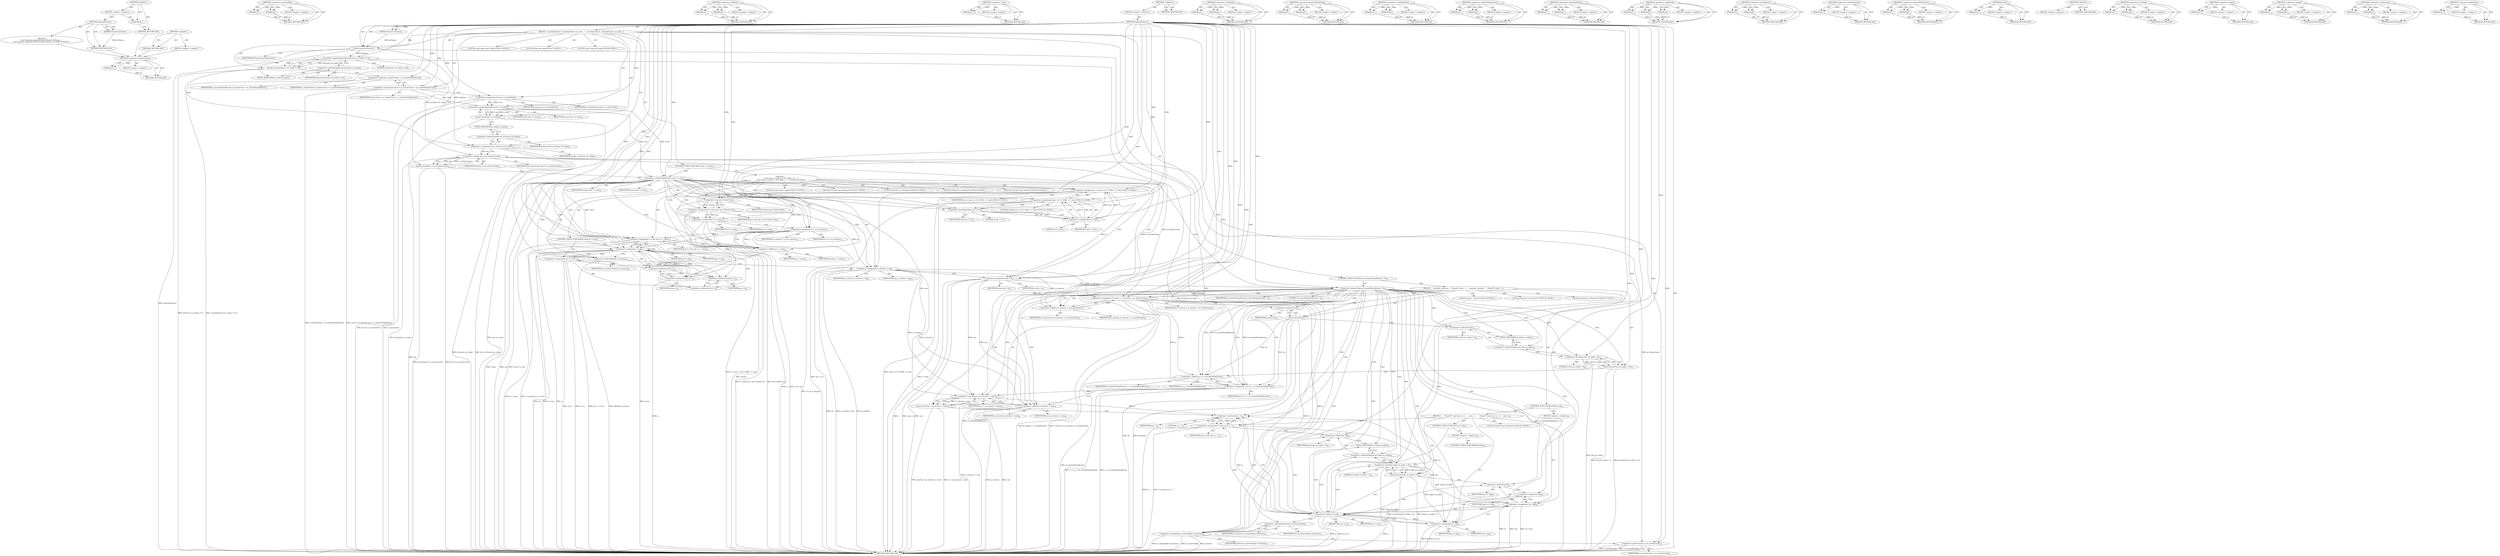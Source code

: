 digraph "&lt;global&gt;" {
vulnerable_281 [label=<(METHOD,&lt;operator&gt;.preIncrement)>];
vulnerable_282 [label=<(PARAM,p1)>];
vulnerable_283 [label=<(BLOCK,&lt;empty&gt;,&lt;empty&gt;)>];
vulnerable_284 [label=<(METHOD_RETURN,ANY)>];
vulnerable_261 [label=<(METHOD,&lt;operator&gt;.greaterThan)>];
vulnerable_262 [label=<(PARAM,p1)>];
vulnerable_263 [label=<(PARAM,p2)>];
vulnerable_264 [label=<(BLOCK,&lt;empty&gt;,&lt;empty&gt;)>];
vulnerable_265 [label=<(METHOD_RETURN,ANY)>];
vulnerable_214 [label=<(METHOD,&lt;operator&gt;.addition)>];
vulnerable_215 [label=<(PARAM,p1)>];
vulnerable_216 [label=<(PARAM,p2)>];
vulnerable_217 [label=<(BLOCK,&lt;empty&gt;,&lt;empty&gt;)>];
vulnerable_218 [label=<(METHOD_RETURN,ANY)>];
vulnerable_240 [label=<(METHOD,&lt;operator&gt;.new)>];
vulnerable_241 [label=<(PARAM,p1)>];
vulnerable_242 [label=<(BLOCK,&lt;empty&gt;,&lt;empty&gt;)>];
vulnerable_243 [label=<(METHOD_RETURN,ANY)>];
vulnerable_6 [label=<(METHOD,&lt;global&gt;)<SUB>1</SUB>>];
vulnerable_7 [label=<(BLOCK,&lt;empty&gt;,&lt;empty&gt;)<SUB>1</SUB>>];
vulnerable_8 [label=<(METHOD,AppendCluster)<SUB>1</SUB>>];
vulnerable_9 [label=<(PARAM,Cluster* pCluster)<SUB>1</SUB>>];
vulnerable_10 [label=<(BLOCK,{
  assert(pCluster);
  assert(pCluster-&gt;m_inde...,{
  assert(pCluster);
  assert(pCluster-&gt;m_inde...)<SUB>1</SUB>>];
vulnerable_11 [label=<(assert,assert(pCluster))<SUB>2</SUB>>];
vulnerable_12 [label=<(IDENTIFIER,pCluster,assert(pCluster))<SUB>2</SUB>>];
vulnerable_13 [label=<(assert,assert(pCluster-&gt;m_index &gt;= 0))<SUB>3</SUB>>];
vulnerable_14 [label=<(&lt;operator&gt;.greaterEqualsThan,pCluster-&gt;m_index &gt;= 0)<SUB>3</SUB>>];
vulnerable_15 [label=<(&lt;operator&gt;.indirectFieldAccess,pCluster-&gt;m_index)<SUB>3</SUB>>];
vulnerable_16 [label=<(IDENTIFIER,pCluster,pCluster-&gt;m_index &gt;= 0)<SUB>3</SUB>>];
vulnerable_17 [label=<(FIELD_IDENTIFIER,m_index,m_index)<SUB>3</SUB>>];
vulnerable_18 [label=<(LITERAL,0,pCluster-&gt;m_index &gt;= 0)<SUB>3</SUB>>];
vulnerable_19 [label="<(LOCAL,const long count: long)<SUB>5</SUB>>"];
vulnerable_20 [label=<(&lt;operator&gt;.assignment,count = m_clusterCount + m_clusterPreloadCount)<SUB>5</SUB>>];
vulnerable_21 [label=<(IDENTIFIER,count,count = m_clusterCount + m_clusterPreloadCount)<SUB>5</SUB>>];
vulnerable_22 [label=<(&lt;operator&gt;.addition,m_clusterCount + m_clusterPreloadCount)<SUB>5</SUB>>];
vulnerable_23 [label=<(IDENTIFIER,m_clusterCount,m_clusterCount + m_clusterPreloadCount)<SUB>5</SUB>>];
vulnerable_24 [label=<(IDENTIFIER,m_clusterPreloadCount,m_clusterCount + m_clusterPreloadCount)<SUB>5</SUB>>];
vulnerable_25 [label="<(LOCAL,long size: long)<SUB>7</SUB>>"];
vulnerable_26 [label=<(&lt;operator&gt;.assignment,&amp; size = m_clusterSize)<SUB>7</SUB>>];
vulnerable_27 [label=<(IDENTIFIER,size,&amp; size = m_clusterSize)<SUB>7</SUB>>];
vulnerable_28 [label=<(IDENTIFIER,m_clusterSize,&amp; size = m_clusterSize)<SUB>7</SUB>>];
vulnerable_29 [label=<(assert,assert(size &gt;= count))<SUB>8</SUB>>];
vulnerable_30 [label=<(&lt;operator&gt;.greaterEqualsThan,size &gt;= count)<SUB>8</SUB>>];
vulnerable_31 [label=<(IDENTIFIER,size,size &gt;= count)<SUB>8</SUB>>];
vulnerable_32 [label=<(IDENTIFIER,count,size &gt;= count)<SUB>8</SUB>>];
vulnerable_33 [label="<(LOCAL,const long idx: long)<SUB>9</SUB>>"];
vulnerable_34 [label=<(&lt;operator&gt;.assignment,idx = pCluster-&gt;m_index)<SUB>9</SUB>>];
vulnerable_35 [label=<(IDENTIFIER,idx,idx = pCluster-&gt;m_index)<SUB>9</SUB>>];
vulnerable_36 [label=<(&lt;operator&gt;.indirectFieldAccess,pCluster-&gt;m_index)<SUB>9</SUB>>];
vulnerable_37 [label=<(IDENTIFIER,pCluster,idx = pCluster-&gt;m_index)<SUB>9</SUB>>];
vulnerable_38 [label=<(FIELD_IDENTIFIER,m_index,m_index)<SUB>9</SUB>>];
vulnerable_39 [label=<(assert,assert(idx == m_clusterCount))<SUB>10</SUB>>];
vulnerable_40 [label=<(&lt;operator&gt;.equals,idx == m_clusterCount)<SUB>10</SUB>>];
vulnerable_41 [label=<(IDENTIFIER,idx,idx == m_clusterCount)<SUB>10</SUB>>];
vulnerable_42 [label=<(IDENTIFIER,m_clusterCount,idx == m_clusterCount)<SUB>10</SUB>>];
vulnerable_43 [label=<(CONTROL_STRUCTURE,IF,if (count &gt;= size))<SUB>12</SUB>>];
vulnerable_44 [label=<(&lt;operator&gt;.greaterEqualsThan,count &gt;= size)<SUB>12</SUB>>];
vulnerable_45 [label=<(IDENTIFIER,count,count &gt;= size)<SUB>12</SUB>>];
vulnerable_46 [label=<(IDENTIFIER,size,count &gt;= size)<SUB>12</SUB>>];
vulnerable_47 [label="<(BLOCK,{
     const long n = (size &lt;= 0) ? 2048 : 2 * ...,{
     const long n = (size &lt;= 0) ? 2048 : 2 * ...)<SUB>12</SUB>>"];
vulnerable_48 [label="<(LOCAL,const long n: long)<SUB>13</SUB>>"];
vulnerable_49 [label="<(&lt;operator&gt;.assignment,n = (size &lt;= 0) ? 2048 : 2 * size)<SUB>13</SUB>>"];
vulnerable_50 [label="<(IDENTIFIER,n,n = (size &lt;= 0) ? 2048 : 2 * size)<SUB>13</SUB>>"];
vulnerable_51 [label="<(&lt;operator&gt;.conditional,(size &lt;= 0) ? 2048 : 2 * size)<SUB>13</SUB>>"];
vulnerable_52 [label=<(&lt;operator&gt;.lessEqualsThan,size &lt;= 0)<SUB>13</SUB>>];
vulnerable_53 [label=<(IDENTIFIER,size,size &lt;= 0)<SUB>13</SUB>>];
vulnerable_54 [label=<(LITERAL,0,size &lt;= 0)<SUB>13</SUB>>];
vulnerable_55 [label="<(LITERAL,2048,(size &lt;= 0) ? 2048 : 2 * size)<SUB>13</SUB>>"];
vulnerable_56 [label=<(&lt;operator&gt;.multiplication,2 * size)<SUB>13</SUB>>];
vulnerable_57 [label=<(LITERAL,2,2 * size)<SUB>13</SUB>>];
vulnerable_58 [label=<(IDENTIFIER,size,2 * size)<SUB>13</SUB>>];
vulnerable_59 [label="<(LOCAL,Cluster** qq: Cluster**)<SUB>15</SUB>>"];
vulnerable_60 [label=<(&lt;operator&gt;.assignment,** const qq = new Cluster* [n])<SUB>15</SUB>>];
vulnerable_61 [label=<(IDENTIFIER,qq,** const qq = new Cluster* [n])<SUB>15</SUB>>];
vulnerable_62 [label=<(&lt;operator&gt;.new,new Cluster* [n])<SUB>15</SUB>>];
vulnerable_63 [label=<(IDENTIFIER,Cluster,new Cluster* [n])<SUB>15</SUB>>];
vulnerable_64 [label="<(LOCAL,Cluster** q: Cluster**)<SUB>16</SUB>>"];
vulnerable_65 [label=<(&lt;operator&gt;.assignment,** q = qq)<SUB>16</SUB>>];
vulnerable_66 [label=<(IDENTIFIER,q,** q = qq)<SUB>16</SUB>>];
vulnerable_67 [label=<(IDENTIFIER,qq,** q = qq)<SUB>16</SUB>>];
vulnerable_68 [label="<(LOCAL,Cluster** p: Cluster**)<SUB>18</SUB>>"];
vulnerable_69 [label=<(&lt;operator&gt;.assignment,** p = m_clusters)<SUB>18</SUB>>];
vulnerable_70 [label=<(IDENTIFIER,p,** p = m_clusters)<SUB>18</SUB>>];
vulnerable_71 [label=<(IDENTIFIER,m_clusters,** p = m_clusters)<SUB>18</SUB>>];
vulnerable_72 [label="<(LOCAL,Cluster** pp: Cluster**)<SUB>19</SUB>>"];
vulnerable_73 [label=<(&lt;operator&gt;.assignment,** const pp = p + count)<SUB>19</SUB>>];
vulnerable_74 [label=<(IDENTIFIER,pp,** const pp = p + count)<SUB>19</SUB>>];
vulnerable_75 [label=<(&lt;operator&gt;.addition,p + count)<SUB>19</SUB>>];
vulnerable_76 [label=<(IDENTIFIER,p,p + count)<SUB>19</SUB>>];
vulnerable_77 [label=<(IDENTIFIER,count,p + count)<SUB>19</SUB>>];
vulnerable_78 [label=<(CONTROL_STRUCTURE,WHILE,while (p != pp))<SUB>21</SUB>>];
vulnerable_79 [label=<(&lt;operator&gt;.notEquals,p != pp)<SUB>21</SUB>>];
vulnerable_80 [label=<(IDENTIFIER,p,p != pp)<SUB>21</SUB>>];
vulnerable_81 [label=<(IDENTIFIER,pp,p != pp)<SUB>21</SUB>>];
vulnerable_82 [label=<(&lt;operator&gt;.assignment,*q++ = *p++)<SUB>22</SUB>>];
vulnerable_83 [label=<(&lt;operator&gt;.indirection,*q++)<SUB>22</SUB>>];
vulnerable_84 [label=<(&lt;operator&gt;.postIncrement,q++)<SUB>22</SUB>>];
vulnerable_85 [label=<(IDENTIFIER,q,q++)<SUB>22</SUB>>];
vulnerable_86 [label=<(&lt;operator&gt;.indirection,*p++)<SUB>22</SUB>>];
vulnerable_87 [label=<(&lt;operator&gt;.postIncrement,p++)<SUB>22</SUB>>];
vulnerable_88 [label=<(IDENTIFIER,p,p++)<SUB>22</SUB>>];
vulnerable_89 [label=<(&lt;operator&gt;.delete,delete[] m_clusters)<SUB>24</SUB>>];
vulnerable_90 [label=<(IDENTIFIER,m_clusters,delete[] m_clusters)<SUB>24</SUB>>];
vulnerable_91 [label=<(&lt;operator&gt;.assignment,m_clusters = qq)<SUB>26</SUB>>];
vulnerable_92 [label=<(IDENTIFIER,m_clusters,m_clusters = qq)<SUB>26</SUB>>];
vulnerable_93 [label=<(IDENTIFIER,qq,m_clusters = qq)<SUB>26</SUB>>];
vulnerable_94 [label=<(&lt;operator&gt;.assignment,size = n)<SUB>27</SUB>>];
vulnerable_95 [label=<(IDENTIFIER,size,size = n)<SUB>27</SUB>>];
vulnerable_96 [label=<(IDENTIFIER,n,size = n)<SUB>27</SUB>>];
vulnerable_97 [label=<(CONTROL_STRUCTURE,IF,if (m_clusterPreloadCount &gt; 0))<SUB>31</SUB>>];
vulnerable_98 [label=<(&lt;operator&gt;.greaterThan,m_clusterPreloadCount &gt; 0)<SUB>31</SUB>>];
vulnerable_99 [label=<(IDENTIFIER,m_clusterPreloadCount,m_clusterPreloadCount &gt; 0)<SUB>31</SUB>>];
vulnerable_100 [label=<(LITERAL,0,m_clusterPreloadCount &gt; 0)<SUB>31</SUB>>];
vulnerable_101 [label=<(BLOCK,{
    assert(m_clusters);
     Cluster** const ...,{
    assert(m_clusters);
     Cluster** const ...)<SUB>31</SUB>>];
vulnerable_102 [label="<(LOCAL,assert : assert)<SUB>32</SUB>>"];
vulnerable_103 [label="<(LOCAL,Cluster** p: Cluster**)<SUB>33</SUB>>"];
vulnerable_104 [label=<(&lt;operator&gt;.assignment,** const p = m_clusters + m_clusterCount)<SUB>33</SUB>>];
vulnerable_105 [label=<(IDENTIFIER,p,** const p = m_clusters + m_clusterCount)<SUB>33</SUB>>];
vulnerable_106 [label=<(&lt;operator&gt;.addition,m_clusters + m_clusterCount)<SUB>33</SUB>>];
vulnerable_107 [label=<(IDENTIFIER,m_clusters,m_clusters + m_clusterCount)<SUB>33</SUB>>];
vulnerable_108 [label=<(IDENTIFIER,m_clusterCount,m_clusters + m_clusterCount)<SUB>33</SUB>>];
vulnerable_109 [label=<(assert,assert(*p))<SUB>34</SUB>>];
vulnerable_110 [label=<(&lt;operator&gt;.indirection,*p)<SUB>34</SUB>>];
vulnerable_111 [label=<(IDENTIFIER,p,assert(*p))<SUB>34</SUB>>];
vulnerable_112 [label=<(assert,assert((*p)-&gt;m_index &lt; 0))<SUB>35</SUB>>];
vulnerable_113 [label=<(&lt;operator&gt;.lessThan,(*p)-&gt;m_index &lt; 0)<SUB>35</SUB>>];
vulnerable_114 [label=<(&lt;operator&gt;.indirectFieldAccess,(*p)-&gt;m_index)<SUB>35</SUB>>];
vulnerable_115 [label=<(&lt;operator&gt;.indirection,*p)<SUB>35</SUB>>];
vulnerable_116 [label=<(IDENTIFIER,p,(*p)-&gt;m_index &lt; 0)<SUB>35</SUB>>];
vulnerable_117 [label=<(FIELD_IDENTIFIER,m_index,m_index)<SUB>35</SUB>>];
vulnerable_118 [label=<(LITERAL,0,(*p)-&gt;m_index &lt; 0)<SUB>35</SUB>>];
vulnerable_119 [label="<(LOCAL,Cluster** q: Cluster**)<SUB>37</SUB>>"];
vulnerable_120 [label=<(&lt;operator&gt;.assignment,** q = p + m_clusterPreloadCount)<SUB>37</SUB>>];
vulnerable_121 [label=<(IDENTIFIER,q,** q = p + m_clusterPreloadCount)<SUB>37</SUB>>];
vulnerable_122 [label=<(&lt;operator&gt;.addition,p + m_clusterPreloadCount)<SUB>37</SUB>>];
vulnerable_123 [label=<(IDENTIFIER,p,p + m_clusterPreloadCount)<SUB>37</SUB>>];
vulnerable_124 [label=<(IDENTIFIER,m_clusterPreloadCount,p + m_clusterPreloadCount)<SUB>37</SUB>>];
vulnerable_125 [label=<(assert,assert(q &lt; (m_clusters + size)))<SUB>38</SUB>>];
vulnerable_126 [label=<(&lt;operator&gt;.lessThan,q &lt; (m_clusters + size))<SUB>38</SUB>>];
vulnerable_127 [label=<(IDENTIFIER,q,q &lt; (m_clusters + size))<SUB>38</SUB>>];
vulnerable_128 [label=<(&lt;operator&gt;.addition,m_clusters + size)<SUB>38</SUB>>];
vulnerable_129 [label=<(IDENTIFIER,m_clusters,m_clusters + size)<SUB>38</SUB>>];
vulnerable_130 [label=<(IDENTIFIER,size,m_clusters + size)<SUB>38</SUB>>];
vulnerable_131 [label=<(CONTROL_STRUCTURE,FOR,for (;;))<SUB>40</SUB>>];
vulnerable_132 [label=<(BLOCK,&lt;empty&gt;,&lt;empty&gt;)<SUB>40</SUB>>];
vulnerable_133 [label=<(BLOCK,{
       Cluster** const qq = q - 1;
      asse...,{
       Cluster** const qq = q - 1;
      asse...)<SUB>40</SUB>>];
vulnerable_134 [label="<(LOCAL,Cluster** qq: Cluster**)<SUB>41</SUB>>"];
vulnerable_135 [label=<(&lt;operator&gt;.assignment,** const qq = q - 1)<SUB>41</SUB>>];
vulnerable_136 [label=<(IDENTIFIER,qq,** const qq = q - 1)<SUB>41</SUB>>];
vulnerable_137 [label=<(&lt;operator&gt;.subtraction,q - 1)<SUB>41</SUB>>];
vulnerable_138 [label=<(IDENTIFIER,q,q - 1)<SUB>41</SUB>>];
vulnerable_139 [label=<(LITERAL,1,q - 1)<SUB>41</SUB>>];
vulnerable_140 [label=<(assert,assert((*qq)-&gt;m_index &lt; 0))<SUB>42</SUB>>];
vulnerable_141 [label=<(&lt;operator&gt;.lessThan,(*qq)-&gt;m_index &lt; 0)<SUB>42</SUB>>];
vulnerable_142 [label=<(&lt;operator&gt;.indirectFieldAccess,(*qq)-&gt;m_index)<SUB>42</SUB>>];
vulnerable_143 [label=<(&lt;operator&gt;.indirection,*qq)<SUB>42</SUB>>];
vulnerable_144 [label=<(IDENTIFIER,qq,(*qq)-&gt;m_index &lt; 0)<SUB>42</SUB>>];
vulnerable_145 [label=<(FIELD_IDENTIFIER,m_index,m_index)<SUB>42</SUB>>];
vulnerable_146 [label=<(LITERAL,0,(*qq)-&gt;m_index &lt; 0)<SUB>42</SUB>>];
vulnerable_147 [label=<(&lt;operator&gt;.assignment,*q = *qq)<SUB>44</SUB>>];
vulnerable_148 [label=<(&lt;operator&gt;.indirection,*q)<SUB>44</SUB>>];
vulnerable_149 [label=<(IDENTIFIER,q,*q = *qq)<SUB>44</SUB>>];
vulnerable_150 [label=<(&lt;operator&gt;.indirection,*qq)<SUB>44</SUB>>];
vulnerable_151 [label=<(IDENTIFIER,qq,*q = *qq)<SUB>44</SUB>>];
vulnerable_152 [label=<(&lt;operator&gt;.assignment,q = qq)<SUB>45</SUB>>];
vulnerable_153 [label=<(IDENTIFIER,q,q = qq)<SUB>45</SUB>>];
vulnerable_154 [label=<(IDENTIFIER,qq,q = qq)<SUB>45</SUB>>];
vulnerable_155 [label=<(CONTROL_STRUCTURE,IF,if (q == p))<SUB>47</SUB>>];
vulnerable_156 [label=<(&lt;operator&gt;.equals,q == p)<SUB>47</SUB>>];
vulnerable_157 [label=<(IDENTIFIER,q,q == p)<SUB>47</SUB>>];
vulnerable_158 [label=<(IDENTIFIER,p,q == p)<SUB>47</SUB>>];
vulnerable_159 [label=<(BLOCK,&lt;empty&gt;,&lt;empty&gt;)<SUB>48</SUB>>];
vulnerable_160 [label=<(CONTROL_STRUCTURE,BREAK,break;)<SUB>48</SUB>>];
vulnerable_161 [label=<(&lt;operator&gt;.assignment,m_clusters[idx] = pCluster)<SUB>53</SUB>>];
vulnerable_162 [label=<(&lt;operator&gt;.indirectIndexAccess,m_clusters[idx])<SUB>53</SUB>>];
vulnerable_163 [label=<(IDENTIFIER,m_clusters,m_clusters[idx] = pCluster)<SUB>53</SUB>>];
vulnerable_164 [label=<(IDENTIFIER,idx,m_clusters[idx] = pCluster)<SUB>53</SUB>>];
vulnerable_165 [label=<(IDENTIFIER,pCluster,m_clusters[idx] = pCluster)<SUB>53</SUB>>];
vulnerable_166 [label=<(&lt;operator&gt;.preIncrement,++m_clusterCount)<SUB>54</SUB>>];
vulnerable_167 [label=<(IDENTIFIER,m_clusterCount,++m_clusterCount)<SUB>54</SUB>>];
vulnerable_168 [label=<(METHOD_RETURN,void)<SUB>1</SUB>>];
vulnerable_170 [label=<(METHOD_RETURN,ANY)<SUB>1</SUB>>];
vulnerable_244 [label=<(METHOD,&lt;operator&gt;.notEquals)>];
vulnerable_245 [label=<(PARAM,p1)>];
vulnerable_246 [label=<(PARAM,p2)>];
vulnerable_247 [label=<(BLOCK,&lt;empty&gt;,&lt;empty&gt;)>];
vulnerable_248 [label=<(METHOD_RETURN,ANY)>];
vulnerable_199 [label=<(METHOD,&lt;operator&gt;.greaterEqualsThan)>];
vulnerable_200 [label=<(PARAM,p1)>];
vulnerable_201 [label=<(PARAM,p2)>];
vulnerable_202 [label=<(BLOCK,&lt;empty&gt;,&lt;empty&gt;)>];
vulnerable_203 [label=<(METHOD_RETURN,ANY)>];
vulnerable_235 [label=<(METHOD,&lt;operator&gt;.multiplication)>];
vulnerable_236 [label=<(PARAM,p1)>];
vulnerable_237 [label=<(PARAM,p2)>];
vulnerable_238 [label=<(BLOCK,&lt;empty&gt;,&lt;empty&gt;)>];
vulnerable_239 [label=<(METHOD_RETURN,ANY)>];
vulnerable_276 [label=<(METHOD,&lt;operator&gt;.indirectIndexAccess)>];
vulnerable_277 [label=<(PARAM,p1)>];
vulnerable_278 [label=<(PARAM,p2)>];
vulnerable_279 [label=<(BLOCK,&lt;empty&gt;,&lt;empty&gt;)>];
vulnerable_280 [label=<(METHOD_RETURN,ANY)>];
vulnerable_230 [label=<(METHOD,&lt;operator&gt;.lessEqualsThan)>];
vulnerable_231 [label=<(PARAM,p1)>];
vulnerable_232 [label=<(PARAM,p2)>];
vulnerable_233 [label=<(BLOCK,&lt;empty&gt;,&lt;empty&gt;)>];
vulnerable_234 [label=<(METHOD_RETURN,ANY)>];
vulnerable_224 [label=<(METHOD,&lt;operator&gt;.conditional)>];
vulnerable_225 [label=<(PARAM,p1)>];
vulnerable_226 [label=<(PARAM,p2)>];
vulnerable_227 [label=<(PARAM,p3)>];
vulnerable_228 [label=<(BLOCK,&lt;empty&gt;,&lt;empty&gt;)>];
vulnerable_229 [label=<(METHOD_RETURN,ANY)>];
vulnerable_209 [label=<(METHOD,&lt;operator&gt;.assignment)>];
vulnerable_210 [label=<(PARAM,p1)>];
vulnerable_211 [label=<(PARAM,p2)>];
vulnerable_212 [label=<(BLOCK,&lt;empty&gt;,&lt;empty&gt;)>];
vulnerable_213 [label=<(METHOD_RETURN,ANY)>];
vulnerable_253 [label=<(METHOD,&lt;operator&gt;.postIncrement)>];
vulnerable_254 [label=<(PARAM,p1)>];
vulnerable_255 [label=<(BLOCK,&lt;empty&gt;,&lt;empty&gt;)>];
vulnerable_256 [label=<(METHOD_RETURN,ANY)>];
vulnerable_204 [label=<(METHOD,&lt;operator&gt;.indirectFieldAccess)>];
vulnerable_205 [label=<(PARAM,p1)>];
vulnerable_206 [label=<(PARAM,p2)>];
vulnerable_207 [label=<(BLOCK,&lt;empty&gt;,&lt;empty&gt;)>];
vulnerable_208 [label=<(METHOD_RETURN,ANY)>];
vulnerable_195 [label=<(METHOD,assert)>];
vulnerable_196 [label=<(PARAM,p1)>];
vulnerable_197 [label=<(BLOCK,&lt;empty&gt;,&lt;empty&gt;)>];
vulnerable_198 [label=<(METHOD_RETURN,ANY)>];
vulnerable_189 [label=<(METHOD,&lt;global&gt;)<SUB>1</SUB>>];
vulnerable_190 [label=<(BLOCK,&lt;empty&gt;,&lt;empty&gt;)>];
vulnerable_191 [label=<(METHOD_RETURN,ANY)>];
vulnerable_266 [label=<(METHOD,&lt;operator&gt;.lessThan)>];
vulnerable_267 [label=<(PARAM,p1)>];
vulnerable_268 [label=<(PARAM,p2)>];
vulnerable_269 [label=<(BLOCK,&lt;empty&gt;,&lt;empty&gt;)>];
vulnerable_270 [label=<(METHOD_RETURN,ANY)>];
vulnerable_257 [label=<(METHOD,&lt;operator&gt;.delete)>];
vulnerable_258 [label=<(PARAM,p1)>];
vulnerable_259 [label=<(BLOCK,&lt;empty&gt;,&lt;empty&gt;)>];
vulnerable_260 [label=<(METHOD_RETURN,ANY)>];
vulnerable_219 [label=<(METHOD,&lt;operator&gt;.equals)>];
vulnerable_220 [label=<(PARAM,p1)>];
vulnerable_221 [label=<(PARAM,p2)>];
vulnerable_222 [label=<(BLOCK,&lt;empty&gt;,&lt;empty&gt;)>];
vulnerable_223 [label=<(METHOD_RETURN,ANY)>];
vulnerable_271 [label=<(METHOD,&lt;operator&gt;.subtraction)>];
vulnerable_272 [label=<(PARAM,p1)>];
vulnerable_273 [label=<(PARAM,p2)>];
vulnerable_274 [label=<(BLOCK,&lt;empty&gt;,&lt;empty&gt;)>];
vulnerable_275 [label=<(METHOD_RETURN,ANY)>];
vulnerable_249 [label=<(METHOD,&lt;operator&gt;.indirection)>];
vulnerable_250 [label=<(PARAM,p1)>];
vulnerable_251 [label=<(BLOCK,&lt;empty&gt;,&lt;empty&gt;)>];
vulnerable_252 [label=<(METHOD_RETURN,ANY)>];
fixed_6 [label=<(METHOD,&lt;global&gt;)<SUB>1</SUB>>];
fixed_7 [label=<(BLOCK,&lt;empty&gt;,&lt;empty&gt;)<SUB>1</SUB>>];
fixed_8 [label=<(METHOD,AppendCluster)<SUB>1</SUB>>];
fixed_9 [label=<(PARAM,Cluster* pCluster)<SUB>1</SUB>>];
fixed_10 [label="<(BLOCK,{
bool Segment::AppendCluster(Cluster* pCluster...,{
bool Segment::AppendCluster(Cluster* pCluster...)<SUB>1</SUB>>"];
fixed_11 [label=<(METHOD_RETURN,void)<SUB>1</SUB>>];
fixed_13 [label=<(UNKNOWN,,)>];
fixed_14 [label=<(METHOD_RETURN,ANY)<SUB>1</SUB>>];
fixed_23 [label=<(METHOD,&lt;global&gt;)<SUB>1</SUB>>];
fixed_24 [label=<(BLOCK,&lt;empty&gt;,&lt;empty&gt;)>];
fixed_25 [label=<(METHOD_RETURN,ANY)>];
vulnerable_281 -> vulnerable_282  [key=0, label="AST: "];
vulnerable_281 -> vulnerable_282  [key=1, label="DDG: "];
vulnerable_281 -> vulnerable_283  [key=0, label="AST: "];
vulnerable_281 -> vulnerable_284  [key=0, label="AST: "];
vulnerable_281 -> vulnerable_284  [key=1, label="CFG: "];
vulnerable_282 -> vulnerable_284  [key=0, label="DDG: p1"];
vulnerable_261 -> vulnerable_262  [key=0, label="AST: "];
vulnerable_261 -> vulnerable_262  [key=1, label="DDG: "];
vulnerable_261 -> vulnerable_264  [key=0, label="AST: "];
vulnerable_261 -> vulnerable_263  [key=0, label="AST: "];
vulnerable_261 -> vulnerable_263  [key=1, label="DDG: "];
vulnerable_261 -> vulnerable_265  [key=0, label="AST: "];
vulnerable_261 -> vulnerable_265  [key=1, label="CFG: "];
vulnerable_262 -> vulnerable_265  [key=0, label="DDG: p1"];
vulnerable_263 -> vulnerable_265  [key=0, label="DDG: p2"];
vulnerable_214 -> vulnerable_215  [key=0, label="AST: "];
vulnerable_214 -> vulnerable_215  [key=1, label="DDG: "];
vulnerable_214 -> vulnerable_217  [key=0, label="AST: "];
vulnerable_214 -> vulnerable_216  [key=0, label="AST: "];
vulnerable_214 -> vulnerable_216  [key=1, label="DDG: "];
vulnerable_214 -> vulnerable_218  [key=0, label="AST: "];
vulnerable_214 -> vulnerable_218  [key=1, label="CFG: "];
vulnerable_215 -> vulnerable_218  [key=0, label="DDG: p1"];
vulnerable_216 -> vulnerable_218  [key=0, label="DDG: p2"];
vulnerable_240 -> vulnerable_241  [key=0, label="AST: "];
vulnerable_240 -> vulnerable_241  [key=1, label="DDG: "];
vulnerable_240 -> vulnerable_242  [key=0, label="AST: "];
vulnerable_240 -> vulnerable_243  [key=0, label="AST: "];
vulnerable_240 -> vulnerable_243  [key=1, label="CFG: "];
vulnerable_241 -> vulnerable_243  [key=0, label="DDG: p1"];
vulnerable_6 -> vulnerable_7  [key=0, label="AST: "];
vulnerable_6 -> vulnerable_170  [key=0, label="AST: "];
vulnerable_6 -> vulnerable_170  [key=1, label="CFG: "];
vulnerable_7 -> vulnerable_8  [key=0, label="AST: "];
vulnerable_8 -> vulnerable_9  [key=0, label="AST: "];
vulnerable_8 -> vulnerable_9  [key=1, label="DDG: "];
vulnerable_8 -> vulnerable_10  [key=0, label="AST: "];
vulnerable_8 -> vulnerable_168  [key=0, label="AST: "];
vulnerable_8 -> vulnerable_11  [key=0, label="CFG: "];
vulnerable_8 -> vulnerable_11  [key=1, label="DDG: "];
vulnerable_8 -> vulnerable_20  [key=0, label="DDG: "];
vulnerable_8 -> vulnerable_26  [key=0, label="DDG: "];
vulnerable_8 -> vulnerable_161  [key=0, label="DDG: "];
vulnerable_8 -> vulnerable_166  [key=0, label="DDG: "];
vulnerable_8 -> vulnerable_14  [key=0, label="DDG: "];
vulnerable_8 -> vulnerable_22  [key=0, label="DDG: "];
vulnerable_8 -> vulnerable_30  [key=0, label="DDG: "];
vulnerable_8 -> vulnerable_40  [key=0, label="DDG: "];
vulnerable_8 -> vulnerable_44  [key=0, label="DDG: "];
vulnerable_8 -> vulnerable_49  [key=0, label="DDG: "];
vulnerable_8 -> vulnerable_65  [key=0, label="DDG: "];
vulnerable_8 -> vulnerable_69  [key=0, label="DDG: "];
vulnerable_8 -> vulnerable_73  [key=0, label="DDG: "];
vulnerable_8 -> vulnerable_91  [key=0, label="DDG: "];
vulnerable_8 -> vulnerable_94  [key=0, label="DDG: "];
vulnerable_8 -> vulnerable_98  [key=0, label="DDG: "];
vulnerable_8 -> vulnerable_104  [key=0, label="DDG: "];
vulnerable_8 -> vulnerable_120  [key=0, label="DDG: "];
vulnerable_8 -> vulnerable_89  [key=0, label="DDG: "];
vulnerable_8 -> vulnerable_51  [key=0, label="DDG: "];
vulnerable_8 -> vulnerable_62  [key=0, label="DDG: "];
vulnerable_8 -> vulnerable_75  [key=0, label="DDG: "];
vulnerable_8 -> vulnerable_79  [key=0, label="DDG: "];
vulnerable_8 -> vulnerable_106  [key=0, label="DDG: "];
vulnerable_8 -> vulnerable_113  [key=0, label="DDG: "];
vulnerable_8 -> vulnerable_122  [key=0, label="DDG: "];
vulnerable_8 -> vulnerable_126  [key=0, label="DDG: "];
vulnerable_8 -> vulnerable_152  [key=0, label="DDG: "];
vulnerable_8 -> vulnerable_52  [key=0, label="DDG: "];
vulnerable_8 -> vulnerable_56  [key=0, label="DDG: "];
vulnerable_8 -> vulnerable_128  [key=0, label="DDG: "];
vulnerable_8 -> vulnerable_84  [key=0, label="DDG: "];
vulnerable_8 -> vulnerable_87  [key=0, label="DDG: "];
vulnerable_8 -> vulnerable_137  [key=0, label="DDG: "];
vulnerable_8 -> vulnerable_141  [key=0, label="DDG: "];
vulnerable_8 -> vulnerable_156  [key=0, label="DDG: "];
vulnerable_9 -> vulnerable_11  [key=0, label="DDG: pCluster"];
vulnerable_10 -> vulnerable_11  [key=0, label="AST: "];
vulnerable_10 -> vulnerable_13  [key=0, label="AST: "];
vulnerable_10 -> vulnerable_19  [key=0, label="AST: "];
vulnerable_10 -> vulnerable_20  [key=0, label="AST: "];
vulnerable_10 -> vulnerable_25  [key=0, label="AST: "];
vulnerable_10 -> vulnerable_26  [key=0, label="AST: "];
vulnerable_10 -> vulnerable_29  [key=0, label="AST: "];
vulnerable_10 -> vulnerable_33  [key=0, label="AST: "];
vulnerable_10 -> vulnerable_34  [key=0, label="AST: "];
vulnerable_10 -> vulnerable_39  [key=0, label="AST: "];
vulnerable_10 -> vulnerable_43  [key=0, label="AST: "];
vulnerable_10 -> vulnerable_97  [key=0, label="AST: "];
vulnerable_10 -> vulnerable_161  [key=0, label="AST: "];
vulnerable_10 -> vulnerable_166  [key=0, label="AST: "];
vulnerable_11 -> vulnerable_12  [key=0, label="AST: "];
vulnerable_11 -> vulnerable_17  [key=0, label="CFG: "];
vulnerable_11 -> vulnerable_168  [key=0, label="DDG: assert(pCluster)"];
vulnerable_11 -> vulnerable_34  [key=0, label="DDG: pCluster"];
vulnerable_11 -> vulnerable_161  [key=0, label="DDG: pCluster"];
vulnerable_11 -> vulnerable_14  [key=0, label="DDG: pCluster"];
vulnerable_13 -> vulnerable_14  [key=0, label="AST: "];
vulnerable_13 -> vulnerable_22  [key=0, label="CFG: "];
vulnerable_13 -> vulnerable_168  [key=0, label="DDG: pCluster-&gt;m_index &gt;= 0"];
vulnerable_13 -> vulnerable_168  [key=1, label="DDG: assert(pCluster-&gt;m_index &gt;= 0)"];
vulnerable_14 -> vulnerable_15  [key=0, label="AST: "];
vulnerable_14 -> vulnerable_18  [key=0, label="AST: "];
vulnerable_14 -> vulnerable_13  [key=0, label="CFG: "];
vulnerable_14 -> vulnerable_13  [key=1, label="DDG: pCluster-&gt;m_index"];
vulnerable_14 -> vulnerable_13  [key=2, label="DDG: 0"];
vulnerable_14 -> vulnerable_34  [key=0, label="DDG: pCluster-&gt;m_index"];
vulnerable_14 -> vulnerable_161  [key=0, label="DDG: pCluster-&gt;m_index"];
vulnerable_15 -> vulnerable_16  [key=0, label="AST: "];
vulnerable_15 -> vulnerable_17  [key=0, label="AST: "];
vulnerable_15 -> vulnerable_14  [key=0, label="CFG: "];
vulnerable_17 -> vulnerable_15  [key=0, label="CFG: "];
vulnerable_20 -> vulnerable_21  [key=0, label="AST: "];
vulnerable_20 -> vulnerable_22  [key=0, label="AST: "];
vulnerable_20 -> vulnerable_26  [key=0, label="CFG: "];
vulnerable_20 -> vulnerable_168  [key=0, label="DDG: m_clusterCount + m_clusterPreloadCount"];
vulnerable_20 -> vulnerable_168  [key=1, label="DDG: count = m_clusterCount + m_clusterPreloadCount"];
vulnerable_20 -> vulnerable_30  [key=0, label="DDG: count"];
vulnerable_22 -> vulnerable_23  [key=0, label="AST: "];
vulnerable_22 -> vulnerable_24  [key=0, label="AST: "];
vulnerable_22 -> vulnerable_20  [key=0, label="CFG: "];
vulnerable_26 -> vulnerable_27  [key=0, label="AST: "];
vulnerable_26 -> vulnerable_28  [key=0, label="AST: "];
vulnerable_26 -> vulnerable_30  [key=0, label="CFG: "];
vulnerable_26 -> vulnerable_30  [key=1, label="DDG: size"];
vulnerable_26 -> vulnerable_168  [key=0, label="DDG: &amp; size = m_clusterSize"];
vulnerable_26 -> vulnerable_168  [key=1, label="DDG: m_clusterSize"];
vulnerable_29 -> vulnerable_30  [key=0, label="AST: "];
vulnerable_29 -> vulnerable_38  [key=0, label="CFG: "];
vulnerable_29 -> vulnerable_168  [key=0, label="DDG: size &gt;= count"];
vulnerable_29 -> vulnerable_168  [key=1, label="DDG: assert(size &gt;= count)"];
vulnerable_30 -> vulnerable_31  [key=0, label="AST: "];
vulnerable_30 -> vulnerable_32  [key=0, label="AST: "];
vulnerable_30 -> vulnerable_29  [key=0, label="CFG: "];
vulnerable_30 -> vulnerable_29  [key=1, label="DDG: size"];
vulnerable_30 -> vulnerable_29  [key=2, label="DDG: count"];
vulnerable_30 -> vulnerable_44  [key=0, label="DDG: count"];
vulnerable_30 -> vulnerable_44  [key=1, label="DDG: size"];
vulnerable_34 -> vulnerable_35  [key=0, label="AST: "];
vulnerable_34 -> vulnerable_36  [key=0, label="AST: "];
vulnerable_34 -> vulnerable_40  [key=0, label="CFG: "];
vulnerable_34 -> vulnerable_40  [key=1, label="DDG: idx"];
vulnerable_34 -> vulnerable_168  [key=0, label="DDG: pCluster-&gt;m_index"];
vulnerable_34 -> vulnerable_168  [key=1, label="DDG: idx = pCluster-&gt;m_index"];
vulnerable_36 -> vulnerable_37  [key=0, label="AST: "];
vulnerable_36 -> vulnerable_38  [key=0, label="AST: "];
vulnerable_36 -> vulnerable_34  [key=0, label="CFG: "];
vulnerable_38 -> vulnerable_36  [key=0, label="CFG: "];
vulnerable_39 -> vulnerable_40  [key=0, label="AST: "];
vulnerable_39 -> vulnerable_44  [key=0, label="CFG: "];
vulnerable_39 -> vulnerable_168  [key=0, label="DDG: idx == m_clusterCount"];
vulnerable_39 -> vulnerable_168  [key=1, label="DDG: assert(idx == m_clusterCount)"];
vulnerable_40 -> vulnerable_41  [key=0, label="AST: "];
vulnerable_40 -> vulnerable_42  [key=0, label="AST: "];
vulnerable_40 -> vulnerable_39  [key=0, label="CFG: "];
vulnerable_40 -> vulnerable_39  [key=1, label="DDG: idx"];
vulnerable_40 -> vulnerable_39  [key=2, label="DDG: m_clusterCount"];
vulnerable_40 -> vulnerable_168  [key=0, label="DDG: idx"];
vulnerable_40 -> vulnerable_166  [key=0, label="DDG: m_clusterCount"];
vulnerable_40 -> vulnerable_104  [key=0, label="DDG: m_clusterCount"];
vulnerable_40 -> vulnerable_106  [key=0, label="DDG: m_clusterCount"];
vulnerable_43 -> vulnerable_44  [key=0, label="AST: "];
vulnerable_43 -> vulnerable_47  [key=0, label="AST: "];
vulnerable_44 -> vulnerable_45  [key=0, label="AST: "];
vulnerable_44 -> vulnerable_46  [key=0, label="AST: "];
vulnerable_44 -> vulnerable_52  [key=0, label="CFG: "];
vulnerable_44 -> vulnerable_52  [key=1, label="DDG: size"];
vulnerable_44 -> vulnerable_52  [key=2, label="CDG: "];
vulnerable_44 -> vulnerable_98  [key=0, label="CFG: "];
vulnerable_44 -> vulnerable_168  [key=0, label="DDG: count"];
vulnerable_44 -> vulnerable_168  [key=1, label="DDG: size"];
vulnerable_44 -> vulnerable_168  [key=2, label="DDG: count &gt;= size"];
vulnerable_44 -> vulnerable_73  [key=0, label="DDG: count"];
vulnerable_44 -> vulnerable_73  [key=1, label="CDG: "];
vulnerable_44 -> vulnerable_75  [key=0, label="DDG: count"];
vulnerable_44 -> vulnerable_75  [key=1, label="CDG: "];
vulnerable_44 -> vulnerable_126  [key=0, label="DDG: size"];
vulnerable_44 -> vulnerable_128  [key=0, label="DDG: size"];
vulnerable_44 -> vulnerable_94  [key=0, label="CDG: "];
vulnerable_44 -> vulnerable_49  [key=0, label="CDG: "];
vulnerable_44 -> vulnerable_60  [key=0, label="CDG: "];
vulnerable_44 -> vulnerable_51  [key=0, label="CDG: "];
vulnerable_44 -> vulnerable_89  [key=0, label="CDG: "];
vulnerable_44 -> vulnerable_69  [key=0, label="CDG: "];
vulnerable_44 -> vulnerable_65  [key=0, label="CDG: "];
vulnerable_44 -> vulnerable_91  [key=0, label="CDG: "];
vulnerable_44 -> vulnerable_79  [key=0, label="CDG: "];
vulnerable_44 -> vulnerable_62  [key=0, label="CDG: "];
vulnerable_47 -> vulnerable_48  [key=0, label="AST: "];
vulnerable_47 -> vulnerable_49  [key=0, label="AST: "];
vulnerable_47 -> vulnerable_59  [key=0, label="AST: "];
vulnerable_47 -> vulnerable_60  [key=0, label="AST: "];
vulnerable_47 -> vulnerable_64  [key=0, label="AST: "];
vulnerable_47 -> vulnerable_65  [key=0, label="AST: "];
vulnerable_47 -> vulnerable_68  [key=0, label="AST: "];
vulnerable_47 -> vulnerable_69  [key=0, label="AST: "];
vulnerable_47 -> vulnerable_72  [key=0, label="AST: "];
vulnerable_47 -> vulnerable_73  [key=0, label="AST: "];
vulnerable_47 -> vulnerable_78  [key=0, label="AST: "];
vulnerable_47 -> vulnerable_89  [key=0, label="AST: "];
vulnerable_47 -> vulnerable_91  [key=0, label="AST: "];
vulnerable_47 -> vulnerable_94  [key=0, label="AST: "];
vulnerable_49 -> vulnerable_50  [key=0, label="AST: "];
vulnerable_49 -> vulnerable_51  [key=0, label="AST: "];
vulnerable_49 -> vulnerable_62  [key=0, label="CFG: "];
vulnerable_49 -> vulnerable_168  [key=0, label="DDG: (size &lt;= 0) ? 2048 : 2 * size"];
vulnerable_49 -> vulnerable_168  [key=1, label="DDG: n = (size &lt;= 0) ? 2048 : 2 * size"];
vulnerable_49 -> vulnerable_94  [key=0, label="DDG: n"];
vulnerable_51 -> vulnerable_52  [key=0, label="AST: "];
vulnerable_51 -> vulnerable_55  [key=0, label="AST: "];
vulnerable_51 -> vulnerable_56  [key=0, label="AST: "];
vulnerable_51 -> vulnerable_49  [key=0, label="CFG: "];
vulnerable_51 -> vulnerable_168  [key=0, label="DDG: size &lt;= 0"];
vulnerable_51 -> vulnerable_168  [key=1, label="DDG: 2 * size"];
vulnerable_52 -> vulnerable_53  [key=0, label="AST: "];
vulnerable_52 -> vulnerable_54  [key=0, label="AST: "];
vulnerable_52 -> vulnerable_51  [key=0, label="CFG: "];
vulnerable_52 -> vulnerable_56  [key=0, label="CFG: "];
vulnerable_52 -> vulnerable_56  [key=1, label="DDG: size"];
vulnerable_52 -> vulnerable_56  [key=2, label="CDG: "];
vulnerable_56 -> vulnerable_57  [key=0, label="AST: "];
vulnerable_56 -> vulnerable_58  [key=0, label="AST: "];
vulnerable_56 -> vulnerable_51  [key=0, label="CFG: "];
vulnerable_56 -> vulnerable_51  [key=1, label="DDG: 2"];
vulnerable_56 -> vulnerable_51  [key=2, label="DDG: size"];
vulnerable_56 -> vulnerable_49  [key=0, label="DDG: 2"];
vulnerable_56 -> vulnerable_49  [key=1, label="DDG: size"];
vulnerable_60 -> vulnerable_61  [key=0, label="AST: "];
vulnerable_60 -> vulnerable_62  [key=0, label="AST: "];
vulnerable_60 -> vulnerable_65  [key=0, label="CFG: "];
vulnerable_60 -> vulnerable_65  [key=1, label="DDG: qq"];
vulnerable_60 -> vulnerable_168  [key=0, label="DDG: new Cluster* [n]"];
vulnerable_60 -> vulnerable_168  [key=1, label="DDG: ** const qq = new Cluster* [n]"];
vulnerable_60 -> vulnerable_91  [key=0, label="DDG: qq"];
vulnerable_62 -> vulnerable_63  [key=0, label="AST: "];
vulnerable_62 -> vulnerable_60  [key=0, label="CFG: "];
vulnerable_62 -> vulnerable_60  [key=1, label="DDG: Cluster"];
vulnerable_62 -> vulnerable_168  [key=0, label="DDG: Cluster"];
vulnerable_65 -> vulnerable_66  [key=0, label="AST: "];
vulnerable_65 -> vulnerable_67  [key=0, label="AST: "];
vulnerable_65 -> vulnerable_69  [key=0, label="CFG: "];
vulnerable_65 -> vulnerable_168  [key=0, label="DDG: q"];
vulnerable_65 -> vulnerable_168  [key=1, label="DDG: ** q = qq"];
vulnerable_65 -> vulnerable_84  [key=0, label="DDG: q"];
vulnerable_69 -> vulnerable_70  [key=0, label="AST: "];
vulnerable_69 -> vulnerable_71  [key=0, label="AST: "];
vulnerable_69 -> vulnerable_75  [key=0, label="CFG: "];
vulnerable_69 -> vulnerable_75  [key=1, label="DDG: p"];
vulnerable_69 -> vulnerable_168  [key=0, label="DDG: ** p = m_clusters"];
vulnerable_69 -> vulnerable_73  [key=0, label="DDG: p"];
vulnerable_69 -> vulnerable_79  [key=0, label="DDG: p"];
vulnerable_73 -> vulnerable_74  [key=0, label="AST: "];
vulnerable_73 -> vulnerable_75  [key=0, label="AST: "];
vulnerable_73 -> vulnerable_79  [key=0, label="CFG: "];
vulnerable_73 -> vulnerable_79  [key=1, label="DDG: pp"];
vulnerable_73 -> vulnerable_168  [key=0, label="DDG: p + count"];
vulnerable_73 -> vulnerable_168  [key=1, label="DDG: ** const pp = p + count"];
vulnerable_75 -> vulnerable_76  [key=0, label="AST: "];
vulnerable_75 -> vulnerable_77  [key=0, label="AST: "];
vulnerable_75 -> vulnerable_73  [key=0, label="CFG: "];
vulnerable_75 -> vulnerable_168  [key=0, label="DDG: count"];
vulnerable_78 -> vulnerable_79  [key=0, label="AST: "];
vulnerable_78 -> vulnerable_82  [key=0, label="AST: "];
vulnerable_79 -> vulnerable_80  [key=0, label="AST: "];
vulnerable_79 -> vulnerable_81  [key=0, label="AST: "];
vulnerable_79 -> vulnerable_84  [key=0, label="CFG: "];
vulnerable_79 -> vulnerable_84  [key=1, label="CDG: "];
vulnerable_79 -> vulnerable_89  [key=0, label="CFG: "];
vulnerable_79 -> vulnerable_168  [key=0, label="DDG: p"];
vulnerable_79 -> vulnerable_168  [key=1, label="DDG: pp"];
vulnerable_79 -> vulnerable_168  [key=2, label="DDG: p != pp"];
vulnerable_79 -> vulnerable_87  [key=0, label="DDG: p"];
vulnerable_79 -> vulnerable_87  [key=1, label="CDG: "];
vulnerable_79 -> vulnerable_82  [key=0, label="CDG: "];
vulnerable_79 -> vulnerable_79  [key=0, label="CDG: "];
vulnerable_79 -> vulnerable_83  [key=0, label="CDG: "];
vulnerable_79 -> vulnerable_86  [key=0, label="CDG: "];
vulnerable_82 -> vulnerable_83  [key=0, label="AST: "];
vulnerable_82 -> vulnerable_86  [key=0, label="AST: "];
vulnerable_82 -> vulnerable_79  [key=0, label="CFG: "];
vulnerable_82 -> vulnerable_168  [key=0, label="DDG: *q++"];
vulnerable_82 -> vulnerable_168  [key=1, label="DDG: *p++"];
vulnerable_82 -> vulnerable_168  [key=2, label="DDG: *q++ = *p++"];
vulnerable_83 -> vulnerable_84  [key=0, label="AST: "];
vulnerable_83 -> vulnerable_87  [key=0, label="CFG: "];
vulnerable_84 -> vulnerable_85  [key=0, label="AST: "];
vulnerable_84 -> vulnerable_83  [key=0, label="CFG: "];
vulnerable_84 -> vulnerable_168  [key=0, label="DDG: q"];
vulnerable_86 -> vulnerable_87  [key=0, label="AST: "];
vulnerable_86 -> vulnerable_82  [key=0, label="CFG: "];
vulnerable_87 -> vulnerable_88  [key=0, label="AST: "];
vulnerable_87 -> vulnerable_86  [key=0, label="CFG: "];
vulnerable_87 -> vulnerable_79  [key=0, label="DDG: p"];
vulnerable_89 -> vulnerable_90  [key=0, label="AST: "];
vulnerable_89 -> vulnerable_91  [key=0, label="CFG: "];
vulnerable_89 -> vulnerable_168  [key=0, label="DDG: delete[] m_clusters"];
vulnerable_91 -> vulnerable_92  [key=0, label="AST: "];
vulnerable_91 -> vulnerable_93  [key=0, label="AST: "];
vulnerable_91 -> vulnerable_94  [key=0, label="CFG: "];
vulnerable_91 -> vulnerable_168  [key=0, label="DDG: m_clusters"];
vulnerable_91 -> vulnerable_168  [key=1, label="DDG: qq"];
vulnerable_91 -> vulnerable_168  [key=2, label="DDG: m_clusters = qq"];
vulnerable_91 -> vulnerable_104  [key=0, label="DDG: m_clusters"];
vulnerable_91 -> vulnerable_106  [key=0, label="DDG: m_clusters"];
vulnerable_91 -> vulnerable_126  [key=0, label="DDG: m_clusters"];
vulnerable_91 -> vulnerable_128  [key=0, label="DDG: m_clusters"];
vulnerable_94 -> vulnerable_95  [key=0, label="AST: "];
vulnerable_94 -> vulnerable_96  [key=0, label="AST: "];
vulnerable_94 -> vulnerable_98  [key=0, label="CFG: "];
vulnerable_94 -> vulnerable_168  [key=0, label="DDG: size"];
vulnerable_94 -> vulnerable_168  [key=1, label="DDG: n"];
vulnerable_94 -> vulnerable_168  [key=2, label="DDG: size = n"];
vulnerable_94 -> vulnerable_126  [key=0, label="DDG: size"];
vulnerable_94 -> vulnerable_128  [key=0, label="DDG: size"];
vulnerable_97 -> vulnerable_98  [key=0, label="AST: "];
vulnerable_97 -> vulnerable_101  [key=0, label="AST: "];
vulnerable_98 -> vulnerable_99  [key=0, label="AST: "];
vulnerable_98 -> vulnerable_100  [key=0, label="AST: "];
vulnerable_98 -> vulnerable_106  [key=0, label="CFG: "];
vulnerable_98 -> vulnerable_106  [key=1, label="CDG: "];
vulnerable_98 -> vulnerable_162  [key=0, label="CFG: "];
vulnerable_98 -> vulnerable_168  [key=0, label="DDG: m_clusterPreloadCount"];
vulnerable_98 -> vulnerable_168  [key=1, label="DDG: m_clusterPreloadCount &gt; 0"];
vulnerable_98 -> vulnerable_120  [key=0, label="DDG: m_clusterPreloadCount"];
vulnerable_98 -> vulnerable_120  [key=1, label="CDG: "];
vulnerable_98 -> vulnerable_122  [key=0, label="DDG: m_clusterPreloadCount"];
vulnerable_98 -> vulnerable_122  [key=1, label="CDG: "];
vulnerable_98 -> vulnerable_115  [key=0, label="CDG: "];
vulnerable_98 -> vulnerable_141  [key=0, label="CDG: "];
vulnerable_98 -> vulnerable_113  [key=0, label="CDG: "];
vulnerable_98 -> vulnerable_145  [key=0, label="CDG: "];
vulnerable_98 -> vulnerable_128  [key=0, label="CDG: "];
vulnerable_98 -> vulnerable_114  [key=0, label="CDG: "];
vulnerable_98 -> vulnerable_142  [key=0, label="CDG: "];
vulnerable_98 -> vulnerable_150  [key=0, label="CDG: "];
vulnerable_98 -> vulnerable_104  [key=0, label="CDG: "];
vulnerable_98 -> vulnerable_112  [key=0, label="CDG: "];
vulnerable_98 -> vulnerable_140  [key=0, label="CDG: "];
vulnerable_98 -> vulnerable_148  [key=0, label="CDG: "];
vulnerable_98 -> vulnerable_143  [key=0, label="CDG: "];
vulnerable_98 -> vulnerable_126  [key=0, label="CDG: "];
vulnerable_98 -> vulnerable_137  [key=0, label="CDG: "];
vulnerable_98 -> vulnerable_152  [key=0, label="CDG: "];
vulnerable_98 -> vulnerable_147  [key=0, label="CDG: "];
vulnerable_98 -> vulnerable_135  [key=0, label="CDG: "];
vulnerable_98 -> vulnerable_110  [key=0, label="CDG: "];
vulnerable_98 -> vulnerable_117  [key=0, label="CDG: "];
vulnerable_98 -> vulnerable_156  [key=0, label="CDG: "];
vulnerable_98 -> vulnerable_125  [key=0, label="CDG: "];
vulnerable_98 -> vulnerable_109  [key=0, label="CDG: "];
vulnerable_101 -> vulnerable_102  [key=0, label="AST: "];
vulnerable_101 -> vulnerable_103  [key=0, label="AST: "];
vulnerable_101 -> vulnerable_104  [key=0, label="AST: "];
vulnerable_101 -> vulnerable_109  [key=0, label="AST: "];
vulnerable_101 -> vulnerable_112  [key=0, label="AST: "];
vulnerable_101 -> vulnerable_119  [key=0, label="AST: "];
vulnerable_101 -> vulnerable_120  [key=0, label="AST: "];
vulnerable_101 -> vulnerable_125  [key=0, label="AST: "];
vulnerable_101 -> vulnerable_131  [key=0, label="AST: "];
vulnerable_104 -> vulnerable_105  [key=0, label="AST: "];
vulnerable_104 -> vulnerable_106  [key=0, label="AST: "];
vulnerable_104 -> vulnerable_110  [key=0, label="CFG: "];
vulnerable_104 -> vulnerable_168  [key=0, label="DDG: m_clusters + m_clusterCount"];
vulnerable_104 -> vulnerable_168  [key=1, label="DDG: ** const p = m_clusters + m_clusterCount"];
vulnerable_104 -> vulnerable_120  [key=0, label="DDG: p"];
vulnerable_104 -> vulnerable_122  [key=0, label="DDG: p"];
vulnerable_104 -> vulnerable_156  [key=0, label="DDG: p"];
vulnerable_106 -> vulnerable_107  [key=0, label="AST: "];
vulnerable_106 -> vulnerable_108  [key=0, label="AST: "];
vulnerable_106 -> vulnerable_104  [key=0, label="CFG: "];
vulnerable_109 -> vulnerable_110  [key=0, label="AST: "];
vulnerable_109 -> vulnerable_115  [key=0, label="CFG: "];
vulnerable_109 -> vulnerable_168  [key=0, label="DDG: *p"];
vulnerable_109 -> vulnerable_168  [key=1, label="DDG: assert(*p)"];
vulnerable_109 -> vulnerable_120  [key=0, label="DDG: *p"];
vulnerable_109 -> vulnerable_122  [key=0, label="DDG: *p"];
vulnerable_109 -> vulnerable_156  [key=0, label="DDG: *p"];
vulnerable_110 -> vulnerable_111  [key=0, label="AST: "];
vulnerable_110 -> vulnerable_109  [key=0, label="CFG: "];
vulnerable_112 -> vulnerable_113  [key=0, label="AST: "];
vulnerable_112 -> vulnerable_122  [key=0, label="CFG: "];
vulnerable_112 -> vulnerable_168  [key=0, label="DDG: (*p)-&gt;m_index &lt; 0"];
vulnerable_112 -> vulnerable_168  [key=1, label="DDG: assert((*p)-&gt;m_index &lt; 0)"];
vulnerable_113 -> vulnerable_114  [key=0, label="AST: "];
vulnerable_113 -> vulnerable_118  [key=0, label="AST: "];
vulnerable_113 -> vulnerable_112  [key=0, label="CFG: "];
vulnerable_113 -> vulnerable_112  [key=1, label="DDG: (*p)-&gt;m_index"];
vulnerable_113 -> vulnerable_112  [key=2, label="DDG: 0"];
vulnerable_113 -> vulnerable_168  [key=0, label="DDG: (*p)-&gt;m_index"];
vulnerable_114 -> vulnerable_115  [key=0, label="AST: "];
vulnerable_114 -> vulnerable_117  [key=0, label="AST: "];
vulnerable_114 -> vulnerable_113  [key=0, label="CFG: "];
vulnerable_115 -> vulnerable_116  [key=0, label="AST: "];
vulnerable_115 -> vulnerable_117  [key=0, label="CFG: "];
vulnerable_117 -> vulnerable_114  [key=0, label="CFG: "];
vulnerable_120 -> vulnerable_121  [key=0, label="AST: "];
vulnerable_120 -> vulnerable_122  [key=0, label="AST: "];
vulnerable_120 -> vulnerable_128  [key=0, label="CFG: "];
vulnerable_120 -> vulnerable_168  [key=0, label="DDG: p + m_clusterPreloadCount"];
vulnerable_120 -> vulnerable_168  [key=1, label="DDG: ** q = p + m_clusterPreloadCount"];
vulnerable_120 -> vulnerable_126  [key=0, label="DDG: q"];
vulnerable_122 -> vulnerable_123  [key=0, label="AST: "];
vulnerable_122 -> vulnerable_124  [key=0, label="AST: "];
vulnerable_122 -> vulnerable_120  [key=0, label="CFG: "];
vulnerable_122 -> vulnerable_168  [key=0, label="DDG: m_clusterPreloadCount"];
vulnerable_125 -> vulnerable_126  [key=0, label="AST: "];
vulnerable_125 -> vulnerable_137  [key=0, label="CFG: "];
vulnerable_125 -> vulnerable_168  [key=0, label="DDG: q &lt; (m_clusters + size)"];
vulnerable_125 -> vulnerable_168  [key=1, label="DDG: assert(q &lt; (m_clusters + size))"];
vulnerable_126 -> vulnerable_127  [key=0, label="AST: "];
vulnerable_126 -> vulnerable_128  [key=0, label="AST: "];
vulnerable_126 -> vulnerable_125  [key=0, label="CFG: "];
vulnerable_126 -> vulnerable_125  [key=1, label="DDG: q"];
vulnerable_126 -> vulnerable_125  [key=2, label="DDG: m_clusters + size"];
vulnerable_126 -> vulnerable_168  [key=0, label="DDG: m_clusters + size"];
vulnerable_126 -> vulnerable_137  [key=0, label="DDG: q"];
vulnerable_128 -> vulnerable_129  [key=0, label="AST: "];
vulnerable_128 -> vulnerable_130  [key=0, label="AST: "];
vulnerable_128 -> vulnerable_126  [key=0, label="CFG: "];
vulnerable_128 -> vulnerable_168  [key=0, label="DDG: m_clusters"];
vulnerable_128 -> vulnerable_168  [key=1, label="DDG: size"];
vulnerable_131 -> vulnerable_132  [key=0, label="AST: "];
vulnerable_131 -> vulnerable_133  [key=0, label="AST: "];
vulnerable_133 -> vulnerable_134  [key=0, label="AST: "];
vulnerable_133 -> vulnerable_135  [key=0, label="AST: "];
vulnerable_133 -> vulnerable_140  [key=0, label="AST: "];
vulnerable_133 -> vulnerable_147  [key=0, label="AST: "];
vulnerable_133 -> vulnerable_152  [key=0, label="AST: "];
vulnerable_133 -> vulnerable_155  [key=0, label="AST: "];
vulnerable_135 -> vulnerable_136  [key=0, label="AST: "];
vulnerable_135 -> vulnerable_137  [key=0, label="AST: "];
vulnerable_135 -> vulnerable_143  [key=0, label="CFG: "];
vulnerable_135 -> vulnerable_168  [key=0, label="DDG: q - 1"];
vulnerable_135 -> vulnerable_168  [key=1, label="DDG: ** const qq = q - 1"];
vulnerable_135 -> vulnerable_152  [key=0, label="DDG: qq"];
vulnerable_137 -> vulnerable_138  [key=0, label="AST: "];
vulnerable_137 -> vulnerable_139  [key=0, label="AST: "];
vulnerable_137 -> vulnerable_135  [key=0, label="CFG: "];
vulnerable_137 -> vulnerable_135  [key=1, label="DDG: q"];
vulnerable_137 -> vulnerable_135  [key=2, label="DDG: 1"];
vulnerable_140 -> vulnerable_141  [key=0, label="AST: "];
vulnerable_140 -> vulnerable_148  [key=0, label="CFG: "];
vulnerable_140 -> vulnerable_168  [key=0, label="DDG: (*qq)-&gt;m_index &lt; 0"];
vulnerable_140 -> vulnerable_168  [key=1, label="DDG: assert((*qq)-&gt;m_index &lt; 0)"];
vulnerable_141 -> vulnerable_142  [key=0, label="AST: "];
vulnerable_141 -> vulnerable_146  [key=0, label="AST: "];
vulnerable_141 -> vulnerable_140  [key=0, label="CFG: "];
vulnerable_141 -> vulnerable_140  [key=1, label="DDG: (*qq)-&gt;m_index"];
vulnerable_141 -> vulnerable_140  [key=2, label="DDG: 0"];
vulnerable_141 -> vulnerable_168  [key=0, label="DDG: (*qq)-&gt;m_index"];
vulnerable_141 -> vulnerable_147  [key=0, label="DDG: (*qq)-&gt;m_index"];
vulnerable_141 -> vulnerable_152  [key=0, label="DDG: (*qq)-&gt;m_index"];
vulnerable_142 -> vulnerable_143  [key=0, label="AST: "];
vulnerable_142 -> vulnerable_145  [key=0, label="AST: "];
vulnerable_142 -> vulnerable_141  [key=0, label="CFG: "];
vulnerable_143 -> vulnerable_144  [key=0, label="AST: "];
vulnerable_143 -> vulnerable_145  [key=0, label="CFG: "];
vulnerable_145 -> vulnerable_142  [key=0, label="CFG: "];
vulnerable_147 -> vulnerable_148  [key=0, label="AST: "];
vulnerable_147 -> vulnerable_150  [key=0, label="AST: "];
vulnerable_147 -> vulnerable_152  [key=0, label="CFG: "];
vulnerable_147 -> vulnerable_168  [key=0, label="DDG: *q"];
vulnerable_147 -> vulnerable_168  [key=1, label="DDG: *qq"];
vulnerable_147 -> vulnerable_168  [key=2, label="DDG: *q = *qq"];
vulnerable_147 -> vulnerable_137  [key=0, label="DDG: *q"];
vulnerable_147 -> vulnerable_156  [key=0, label="DDG: *q"];
vulnerable_148 -> vulnerable_149  [key=0, label="AST: "];
vulnerable_148 -> vulnerable_150  [key=0, label="CFG: "];
vulnerable_150 -> vulnerable_151  [key=0, label="AST: "];
vulnerable_150 -> vulnerable_147  [key=0, label="CFG: "];
vulnerable_152 -> vulnerable_153  [key=0, label="AST: "];
vulnerable_152 -> vulnerable_154  [key=0, label="AST: "];
vulnerable_152 -> vulnerable_156  [key=0, label="CFG: "];
vulnerable_152 -> vulnerable_156  [key=1, label="DDG: q"];
vulnerable_152 -> vulnerable_168  [key=0, label="DDG: qq"];
vulnerable_152 -> vulnerable_168  [key=1, label="DDG: q = qq"];
vulnerable_155 -> vulnerable_156  [key=0, label="AST: "];
vulnerable_155 -> vulnerable_159  [key=0, label="AST: "];
vulnerable_156 -> vulnerable_157  [key=0, label="AST: "];
vulnerable_156 -> vulnerable_158  [key=0, label="AST: "];
vulnerable_156 -> vulnerable_137  [key=0, label="CFG: "];
vulnerable_156 -> vulnerable_137  [key=1, label="DDG: q"];
vulnerable_156 -> vulnerable_137  [key=2, label="CDG: "];
vulnerable_156 -> vulnerable_162  [key=0, label="CFG: "];
vulnerable_156 -> vulnerable_168  [key=0, label="DDG: q"];
vulnerable_156 -> vulnerable_168  [key=1, label="DDG: p"];
vulnerable_156 -> vulnerable_168  [key=2, label="DDG: q == p"];
vulnerable_156 -> vulnerable_141  [key=0, label="CDG: "];
vulnerable_156 -> vulnerable_145  [key=0, label="CDG: "];
vulnerable_156 -> vulnerable_142  [key=0, label="CDG: "];
vulnerable_156 -> vulnerable_150  [key=0, label="CDG: "];
vulnerable_156 -> vulnerable_140  [key=0, label="CDG: "];
vulnerable_156 -> vulnerable_148  [key=0, label="CDG: "];
vulnerable_156 -> vulnerable_143  [key=0, label="CDG: "];
vulnerable_156 -> vulnerable_152  [key=0, label="CDG: "];
vulnerable_156 -> vulnerable_147  [key=0, label="CDG: "];
vulnerable_156 -> vulnerable_135  [key=0, label="CDG: "];
vulnerable_156 -> vulnerable_156  [key=0, label="CDG: "];
vulnerable_159 -> vulnerable_160  [key=0, label="AST: "];
vulnerable_161 -> vulnerable_162  [key=0, label="AST: "];
vulnerable_161 -> vulnerable_165  [key=0, label="AST: "];
vulnerable_161 -> vulnerable_166  [key=0, label="CFG: "];
vulnerable_161 -> vulnerable_168  [key=0, label="DDG: m_clusters[idx]"];
vulnerable_161 -> vulnerable_168  [key=1, label="DDG: pCluster"];
vulnerable_161 -> vulnerable_168  [key=2, label="DDG: m_clusters[idx] = pCluster"];
vulnerable_162 -> vulnerable_163  [key=0, label="AST: "];
vulnerable_162 -> vulnerable_164  [key=0, label="AST: "];
vulnerable_162 -> vulnerable_161  [key=0, label="CFG: "];
vulnerable_166 -> vulnerable_167  [key=0, label="AST: "];
vulnerable_166 -> vulnerable_168  [key=0, label="CFG: "];
vulnerable_166 -> vulnerable_168  [key=1, label="DDG: m_clusterCount"];
vulnerable_166 -> vulnerable_168  [key=2, label="DDG: ++m_clusterCount"];
vulnerable_244 -> vulnerable_245  [key=0, label="AST: "];
vulnerable_244 -> vulnerable_245  [key=1, label="DDG: "];
vulnerable_244 -> vulnerable_247  [key=0, label="AST: "];
vulnerable_244 -> vulnerable_246  [key=0, label="AST: "];
vulnerable_244 -> vulnerable_246  [key=1, label="DDG: "];
vulnerable_244 -> vulnerable_248  [key=0, label="AST: "];
vulnerable_244 -> vulnerable_248  [key=1, label="CFG: "];
vulnerable_245 -> vulnerable_248  [key=0, label="DDG: p1"];
vulnerable_246 -> vulnerable_248  [key=0, label="DDG: p2"];
vulnerable_199 -> vulnerable_200  [key=0, label="AST: "];
vulnerable_199 -> vulnerable_200  [key=1, label="DDG: "];
vulnerable_199 -> vulnerable_202  [key=0, label="AST: "];
vulnerable_199 -> vulnerable_201  [key=0, label="AST: "];
vulnerable_199 -> vulnerable_201  [key=1, label="DDG: "];
vulnerable_199 -> vulnerable_203  [key=0, label="AST: "];
vulnerable_199 -> vulnerable_203  [key=1, label="CFG: "];
vulnerable_200 -> vulnerable_203  [key=0, label="DDG: p1"];
vulnerable_201 -> vulnerable_203  [key=0, label="DDG: p2"];
vulnerable_235 -> vulnerable_236  [key=0, label="AST: "];
vulnerable_235 -> vulnerable_236  [key=1, label="DDG: "];
vulnerable_235 -> vulnerable_238  [key=0, label="AST: "];
vulnerable_235 -> vulnerable_237  [key=0, label="AST: "];
vulnerable_235 -> vulnerable_237  [key=1, label="DDG: "];
vulnerable_235 -> vulnerable_239  [key=0, label="AST: "];
vulnerable_235 -> vulnerable_239  [key=1, label="CFG: "];
vulnerable_236 -> vulnerable_239  [key=0, label="DDG: p1"];
vulnerable_237 -> vulnerable_239  [key=0, label="DDG: p2"];
vulnerable_276 -> vulnerable_277  [key=0, label="AST: "];
vulnerable_276 -> vulnerable_277  [key=1, label="DDG: "];
vulnerable_276 -> vulnerable_279  [key=0, label="AST: "];
vulnerable_276 -> vulnerable_278  [key=0, label="AST: "];
vulnerable_276 -> vulnerable_278  [key=1, label="DDG: "];
vulnerable_276 -> vulnerable_280  [key=0, label="AST: "];
vulnerable_276 -> vulnerable_280  [key=1, label="CFG: "];
vulnerable_277 -> vulnerable_280  [key=0, label="DDG: p1"];
vulnerable_278 -> vulnerable_280  [key=0, label="DDG: p2"];
vulnerable_230 -> vulnerable_231  [key=0, label="AST: "];
vulnerable_230 -> vulnerable_231  [key=1, label="DDG: "];
vulnerable_230 -> vulnerable_233  [key=0, label="AST: "];
vulnerable_230 -> vulnerable_232  [key=0, label="AST: "];
vulnerable_230 -> vulnerable_232  [key=1, label="DDG: "];
vulnerable_230 -> vulnerable_234  [key=0, label="AST: "];
vulnerable_230 -> vulnerable_234  [key=1, label="CFG: "];
vulnerable_231 -> vulnerable_234  [key=0, label="DDG: p1"];
vulnerable_232 -> vulnerable_234  [key=0, label="DDG: p2"];
vulnerable_224 -> vulnerable_225  [key=0, label="AST: "];
vulnerable_224 -> vulnerable_225  [key=1, label="DDG: "];
vulnerable_224 -> vulnerable_228  [key=0, label="AST: "];
vulnerable_224 -> vulnerable_226  [key=0, label="AST: "];
vulnerable_224 -> vulnerable_226  [key=1, label="DDG: "];
vulnerable_224 -> vulnerable_229  [key=0, label="AST: "];
vulnerable_224 -> vulnerable_229  [key=1, label="CFG: "];
vulnerable_224 -> vulnerable_227  [key=0, label="AST: "];
vulnerable_224 -> vulnerable_227  [key=1, label="DDG: "];
vulnerable_225 -> vulnerable_229  [key=0, label="DDG: p1"];
vulnerable_226 -> vulnerable_229  [key=0, label="DDG: p2"];
vulnerable_227 -> vulnerable_229  [key=0, label="DDG: p3"];
vulnerable_209 -> vulnerable_210  [key=0, label="AST: "];
vulnerable_209 -> vulnerable_210  [key=1, label="DDG: "];
vulnerable_209 -> vulnerable_212  [key=0, label="AST: "];
vulnerable_209 -> vulnerable_211  [key=0, label="AST: "];
vulnerable_209 -> vulnerable_211  [key=1, label="DDG: "];
vulnerable_209 -> vulnerable_213  [key=0, label="AST: "];
vulnerable_209 -> vulnerable_213  [key=1, label="CFG: "];
vulnerable_210 -> vulnerable_213  [key=0, label="DDG: p1"];
vulnerable_211 -> vulnerable_213  [key=0, label="DDG: p2"];
vulnerable_253 -> vulnerable_254  [key=0, label="AST: "];
vulnerable_253 -> vulnerable_254  [key=1, label="DDG: "];
vulnerable_253 -> vulnerable_255  [key=0, label="AST: "];
vulnerable_253 -> vulnerable_256  [key=0, label="AST: "];
vulnerable_253 -> vulnerable_256  [key=1, label="CFG: "];
vulnerable_254 -> vulnerable_256  [key=0, label="DDG: p1"];
vulnerable_204 -> vulnerable_205  [key=0, label="AST: "];
vulnerable_204 -> vulnerable_205  [key=1, label="DDG: "];
vulnerable_204 -> vulnerable_207  [key=0, label="AST: "];
vulnerable_204 -> vulnerable_206  [key=0, label="AST: "];
vulnerable_204 -> vulnerable_206  [key=1, label="DDG: "];
vulnerable_204 -> vulnerable_208  [key=0, label="AST: "];
vulnerable_204 -> vulnerable_208  [key=1, label="CFG: "];
vulnerable_205 -> vulnerable_208  [key=0, label="DDG: p1"];
vulnerable_206 -> vulnerable_208  [key=0, label="DDG: p2"];
vulnerable_195 -> vulnerable_196  [key=0, label="AST: "];
vulnerable_195 -> vulnerable_196  [key=1, label="DDG: "];
vulnerable_195 -> vulnerable_197  [key=0, label="AST: "];
vulnerable_195 -> vulnerable_198  [key=0, label="AST: "];
vulnerable_195 -> vulnerable_198  [key=1, label="CFG: "];
vulnerable_196 -> vulnerable_198  [key=0, label="DDG: p1"];
vulnerable_189 -> vulnerable_190  [key=0, label="AST: "];
vulnerable_189 -> vulnerable_191  [key=0, label="AST: "];
vulnerable_189 -> vulnerable_191  [key=1, label="CFG: "];
vulnerable_266 -> vulnerable_267  [key=0, label="AST: "];
vulnerable_266 -> vulnerable_267  [key=1, label="DDG: "];
vulnerable_266 -> vulnerable_269  [key=0, label="AST: "];
vulnerable_266 -> vulnerable_268  [key=0, label="AST: "];
vulnerable_266 -> vulnerable_268  [key=1, label="DDG: "];
vulnerable_266 -> vulnerable_270  [key=0, label="AST: "];
vulnerable_266 -> vulnerable_270  [key=1, label="CFG: "];
vulnerable_267 -> vulnerable_270  [key=0, label="DDG: p1"];
vulnerable_268 -> vulnerable_270  [key=0, label="DDG: p2"];
vulnerable_257 -> vulnerable_258  [key=0, label="AST: "];
vulnerable_257 -> vulnerable_258  [key=1, label="DDG: "];
vulnerable_257 -> vulnerable_259  [key=0, label="AST: "];
vulnerable_257 -> vulnerable_260  [key=0, label="AST: "];
vulnerable_257 -> vulnerable_260  [key=1, label="CFG: "];
vulnerable_258 -> vulnerable_260  [key=0, label="DDG: p1"];
vulnerable_219 -> vulnerable_220  [key=0, label="AST: "];
vulnerable_219 -> vulnerable_220  [key=1, label="DDG: "];
vulnerable_219 -> vulnerable_222  [key=0, label="AST: "];
vulnerable_219 -> vulnerable_221  [key=0, label="AST: "];
vulnerable_219 -> vulnerable_221  [key=1, label="DDG: "];
vulnerable_219 -> vulnerable_223  [key=0, label="AST: "];
vulnerable_219 -> vulnerable_223  [key=1, label="CFG: "];
vulnerable_220 -> vulnerable_223  [key=0, label="DDG: p1"];
vulnerable_221 -> vulnerable_223  [key=0, label="DDG: p2"];
vulnerable_271 -> vulnerable_272  [key=0, label="AST: "];
vulnerable_271 -> vulnerable_272  [key=1, label="DDG: "];
vulnerable_271 -> vulnerable_274  [key=0, label="AST: "];
vulnerable_271 -> vulnerable_273  [key=0, label="AST: "];
vulnerable_271 -> vulnerable_273  [key=1, label="DDG: "];
vulnerable_271 -> vulnerable_275  [key=0, label="AST: "];
vulnerable_271 -> vulnerable_275  [key=1, label="CFG: "];
vulnerable_272 -> vulnerable_275  [key=0, label="DDG: p1"];
vulnerable_273 -> vulnerable_275  [key=0, label="DDG: p2"];
vulnerable_249 -> vulnerable_250  [key=0, label="AST: "];
vulnerable_249 -> vulnerable_250  [key=1, label="DDG: "];
vulnerable_249 -> vulnerable_251  [key=0, label="AST: "];
vulnerable_249 -> vulnerable_252  [key=0, label="AST: "];
vulnerable_249 -> vulnerable_252  [key=1, label="CFG: "];
vulnerable_250 -> vulnerable_252  [key=0, label="DDG: p1"];
fixed_6 -> fixed_7  [key=0, label="AST: "];
fixed_6 -> fixed_14  [key=0, label="AST: "];
fixed_6 -> fixed_13  [key=0, label="CFG: "];
fixed_7 -> fixed_8  [key=0, label="AST: "];
fixed_7 -> fixed_13  [key=0, label="AST: "];
fixed_8 -> fixed_9  [key=0, label="AST: "];
fixed_8 -> fixed_9  [key=1, label="DDG: "];
fixed_8 -> fixed_10  [key=0, label="AST: "];
fixed_8 -> fixed_11  [key=0, label="AST: "];
fixed_8 -> fixed_11  [key=1, label="CFG: "];
fixed_9 -> fixed_11  [key=0, label="DDG: pCluster"];
fixed_10 -> vulnerable_281  [key=0];
fixed_11 -> vulnerable_281  [key=0];
fixed_13 -> fixed_14  [key=0, label="CFG: "];
fixed_14 -> vulnerable_281  [key=0];
fixed_23 -> fixed_24  [key=0, label="AST: "];
fixed_23 -> fixed_25  [key=0, label="AST: "];
fixed_23 -> fixed_25  [key=1, label="CFG: "];
fixed_24 -> vulnerable_281  [key=0];
fixed_25 -> vulnerable_281  [key=0];
}
